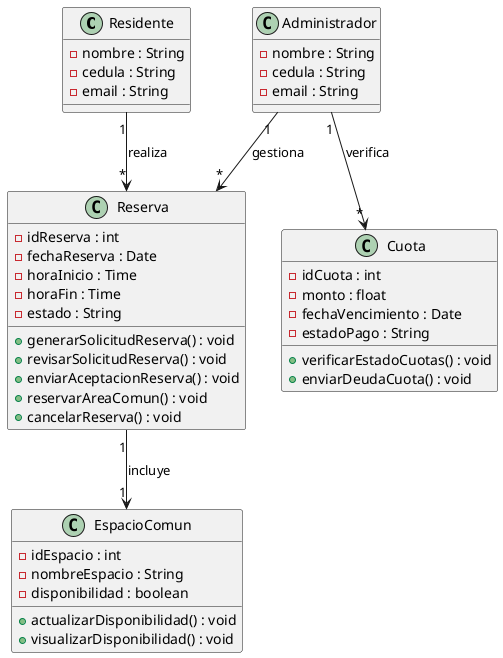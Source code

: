 @startuml

class Residente {
    - nombre : String
    - cedula : String
    - email : String
}

class Administrador {
    - nombre : String
    - cedula : String
    - email : String
}

class Reserva {
    - idReserva : int
    - fechaReserva : Date
    - horaInicio : Time
    - horaFin : Time
    - estado : String
    + generarSolicitudReserva() : void
    + revisarSolicitudReserva() : void
    + enviarAceptacionReserva() : void
    + reservarAreaComun() : void
    + cancelarReserva() : void
}

class EspacioComun {
    - idEspacio : int
    - nombreEspacio : String
    - disponibilidad : boolean
    + actualizarDisponibilidad() : void
    + visualizarDisponibilidad() : void
}

class Cuota {
    - idCuota : int
    - monto : float
    - fechaVencimiento : Date
    - estadoPago : String
    + verificarEstadoCuotas() : void
    + enviarDeudaCuota() : void
}

Residente "1" --> "*" Reserva : realiza
Reserva "1" --> "1" EspacioComun : incluye
Administrador "1" --> "*" Reserva : gestiona
Administrador "1" --> "*" Cuota : verifica

@enduml